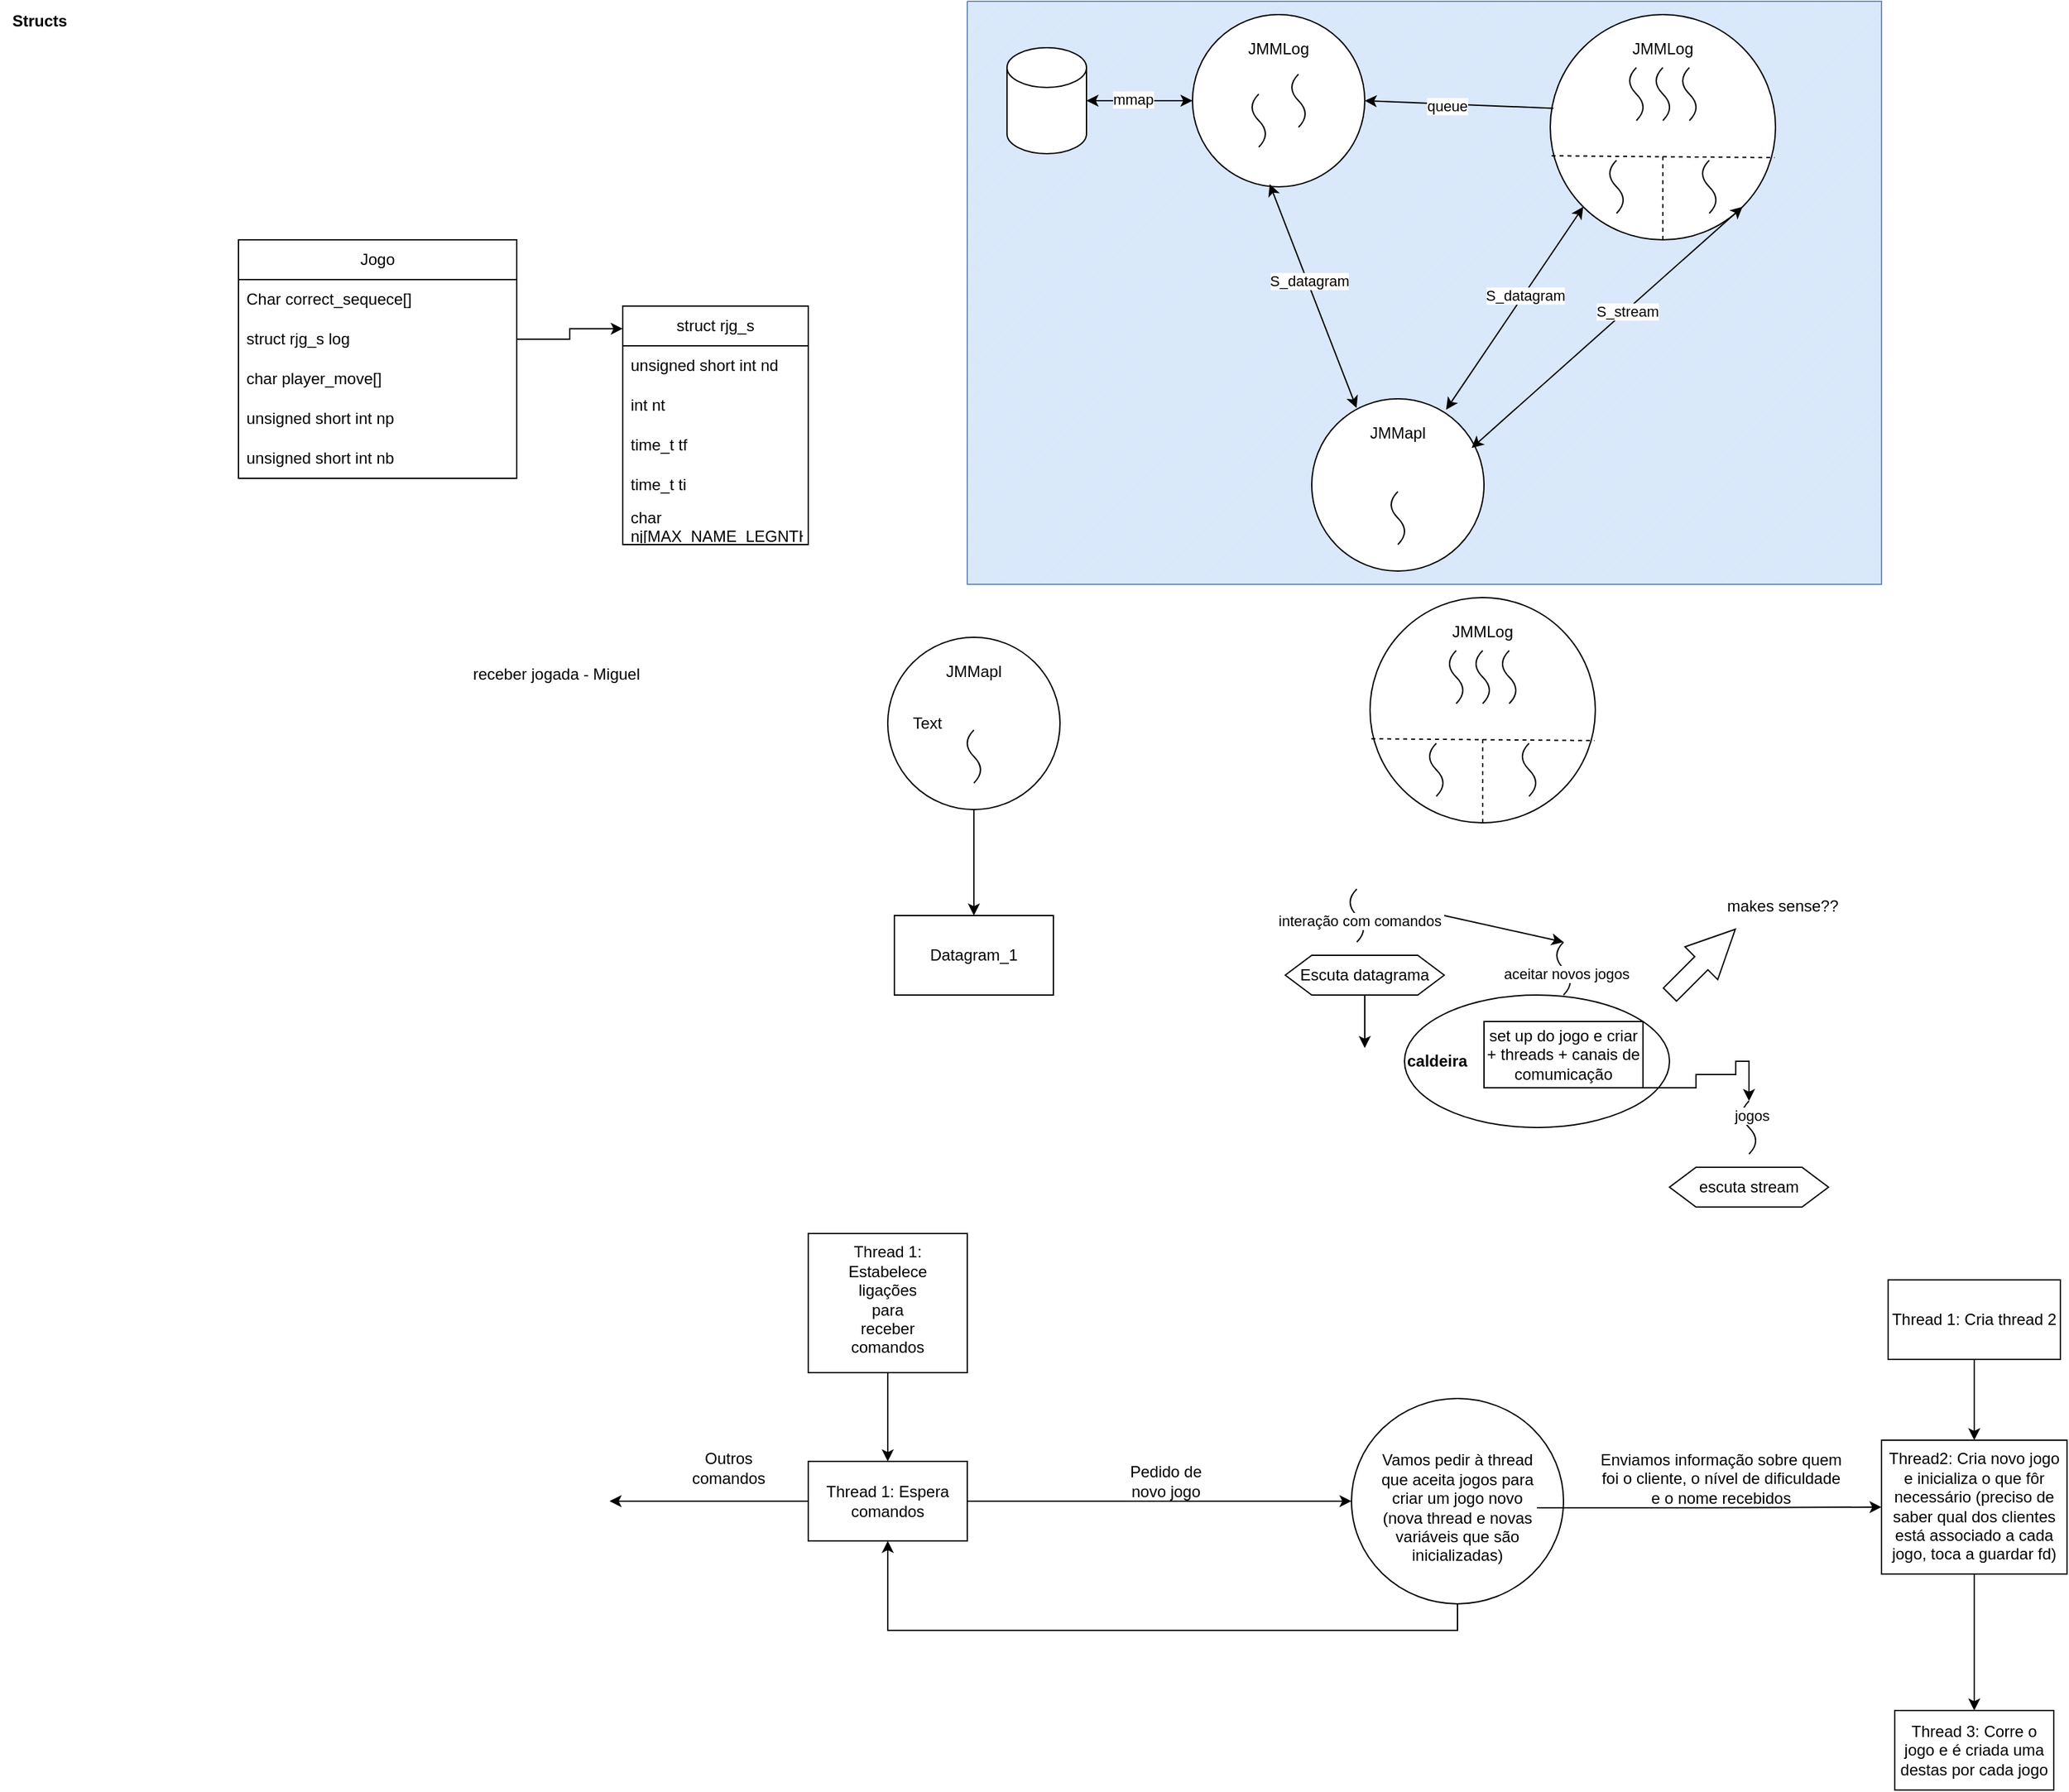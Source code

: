 <mxfile version="26.1.1">
  <diagram id="8d_Tv3xV8jHTPdsMeVaf" name="Page-1">
    <mxGraphModel dx="2261" dy="781" grid="1" gridSize="10" guides="1" tooltips="1" connect="1" arrows="1" fold="1" page="1" pageScale="1" pageWidth="827" pageHeight="1169" math="0" shadow="0">
      <root>
        <mxCell id="0" />
        <mxCell id="1" parent="0" />
        <mxCell id="Th-7SKPegKyFKUl-QJ56-34" value="" style="verticalLabelPosition=bottom;verticalAlign=top;html=1;shape=mxgraph.basic.patternFillRect;fillStyle=diag;step=5;fillStrokeWidth=0.2;fillStrokeColor=#dddddd;fillColor=#dae8fc;strokeColor=#6c8ebf;" parent="1" vertex="1">
          <mxGeometry x="-60" y="60" width="690" height="440" as="geometry" />
        </mxCell>
        <mxCell id="Th-7SKPegKyFKUl-QJ56-32" value="" style="group" parent="1" vertex="1" connectable="0">
          <mxGeometry x="380" y="70" width="170" height="170" as="geometry" />
        </mxCell>
        <mxCell id="Th-7SKPegKyFKUl-QJ56-6" value="JMMLog" style="ellipse;whiteSpace=wrap;html=1;aspect=fixed;verticalAlign=top;spacingTop=12;" parent="Th-7SKPegKyFKUl-QJ56-32" vertex="1">
          <mxGeometry width="170" height="170" as="geometry" />
        </mxCell>
        <mxCell id="Th-7SKPegKyFKUl-QJ56-7" value="" style="curved=1;endArrow=none;html=1;rounded=0;startFill=0;bendable=0;editable=1;movable=1;resizable=1;rotatable=1;deletable=1;locked=0;connectable=1;anchorPointDirection=0;" parent="Th-7SKPegKyFKUl-QJ56-32" edge="1">
          <mxGeometry width="50" height="50" relative="1" as="geometry">
            <mxPoint x="65" y="80" as="sourcePoint" />
            <mxPoint x="65" y="40" as="targetPoint" />
            <Array as="points">
              <mxPoint x="75" y="70" />
              <mxPoint x="55" y="50" />
            </Array>
          </mxGeometry>
        </mxCell>
        <mxCell id="Th-7SKPegKyFKUl-QJ56-10" value="" style="curved=1;endArrow=none;html=1;rounded=0;startFill=0;bendable=0;editable=1;movable=1;resizable=1;rotatable=1;deletable=1;locked=0;connectable=1;anchorPointDirection=0;" parent="Th-7SKPegKyFKUl-QJ56-32" edge="1">
          <mxGeometry width="50" height="50" relative="1" as="geometry">
            <mxPoint x="50" y="150" as="sourcePoint" />
            <mxPoint x="50" y="110" as="targetPoint" />
            <Array as="points">
              <mxPoint x="60" y="140" />
              <mxPoint x="40" y="120" />
            </Array>
          </mxGeometry>
        </mxCell>
        <mxCell id="Th-7SKPegKyFKUl-QJ56-12" value="" style="curved=1;endArrow=none;html=1;rounded=0;startFill=0;bendable=0;editable=1;movable=1;resizable=1;rotatable=1;deletable=1;locked=0;connectable=1;anchorPointDirection=0;" parent="Th-7SKPegKyFKUl-QJ56-32" edge="1">
          <mxGeometry width="50" height="50" relative="1" as="geometry">
            <mxPoint x="85" y="80" as="sourcePoint" />
            <mxPoint x="85" y="40" as="targetPoint" />
            <Array as="points">
              <mxPoint x="95" y="70" />
              <mxPoint x="75" y="50" />
            </Array>
          </mxGeometry>
        </mxCell>
        <mxCell id="Th-7SKPegKyFKUl-QJ56-13" value="" style="curved=1;endArrow=none;html=1;rounded=0;startFill=0;bendable=0;editable=1;movable=1;resizable=1;rotatable=1;deletable=1;locked=0;connectable=1;anchorPointDirection=0;" parent="Th-7SKPegKyFKUl-QJ56-32" edge="1">
          <mxGeometry width="50" height="50" relative="1" as="geometry">
            <mxPoint x="105" y="80" as="sourcePoint" />
            <mxPoint x="105" y="40" as="targetPoint" />
            <Array as="points">
              <mxPoint x="115" y="70" />
              <mxPoint x="95" y="50" />
            </Array>
          </mxGeometry>
        </mxCell>
        <mxCell id="Th-7SKPegKyFKUl-QJ56-14" value="" style="curved=1;endArrow=none;html=1;rounded=0;startFill=0;bendable=0;editable=1;movable=1;resizable=1;rotatable=1;deletable=1;locked=0;connectable=1;anchorPointDirection=0;" parent="Th-7SKPegKyFKUl-QJ56-32" edge="1">
          <mxGeometry width="50" height="50" relative="1" as="geometry">
            <mxPoint x="120" y="150" as="sourcePoint" />
            <mxPoint x="120" y="110" as="targetPoint" />
            <Array as="points">
              <mxPoint x="130" y="140" />
              <mxPoint x="110" y="120" />
            </Array>
          </mxGeometry>
        </mxCell>
        <mxCell id="Th-7SKPegKyFKUl-QJ56-15" value="" style="endArrow=none;dashed=1;html=1;rounded=0;entryX=0.996;entryY=0.635;entryDx=0;entryDy=0;entryPerimeter=0;exitX=0.006;exitY=0.627;exitDx=0;exitDy=0;exitPerimeter=0;" parent="Th-7SKPegKyFKUl-QJ56-32" source="Th-7SKPegKyFKUl-QJ56-6" target="Th-7SKPegKyFKUl-QJ56-6" edge="1">
          <mxGeometry width="50" height="50" relative="1" as="geometry">
            <mxPoint x="20" y="240" as="sourcePoint" />
            <mxPoint x="70" y="190" as="targetPoint" />
          </mxGeometry>
        </mxCell>
        <mxCell id="Th-7SKPegKyFKUl-QJ56-17" value="" style="endArrow=none;dashed=1;html=1;rounded=0;exitX=0.5;exitY=1;exitDx=0;exitDy=0;" parent="Th-7SKPegKyFKUl-QJ56-32" source="Th-7SKPegKyFKUl-QJ56-6" edge="1">
          <mxGeometry width="50" height="50" relative="1" as="geometry">
            <mxPoint x="20" y="240" as="sourcePoint" />
            <mxPoint x="85" y="107" as="targetPoint" />
          </mxGeometry>
        </mxCell>
        <mxCell id="Th-7SKPegKyFKUl-QJ56-8" value="" style="group" parent="1" vertex="1" connectable="0">
          <mxGeometry x="110" y="70" width="130" height="130" as="geometry" />
        </mxCell>
        <mxCell id="Th-7SKPegKyFKUl-QJ56-1" value="JMMLog" style="ellipse;whiteSpace=wrap;html=1;aspect=fixed;verticalAlign=top;spacingTop=12;" parent="Th-7SKPegKyFKUl-QJ56-8" vertex="1">
          <mxGeometry width="130" height="130" as="geometry" />
        </mxCell>
        <mxCell id="Th-7SKPegKyFKUl-QJ56-3" value="" style="curved=1;endArrow=none;html=1;rounded=0;startFill=0;bendable=0;editable=1;movable=1;resizable=1;rotatable=1;deletable=1;locked=0;connectable=1;anchorPointDirection=0;" parent="Th-7SKPegKyFKUl-QJ56-8" edge="1">
          <mxGeometry width="50" height="50" relative="1" as="geometry">
            <mxPoint x="80" y="85" as="sourcePoint" />
            <mxPoint x="80" y="45" as="targetPoint" />
            <Array as="points">
              <mxPoint x="90" y="75" />
              <mxPoint x="70" y="55" />
            </Array>
          </mxGeometry>
        </mxCell>
        <mxCell id="Th-7SKPegKyFKUl-QJ56-5" value="" style="curved=1;endArrow=none;html=1;rounded=0;startFill=0;bendable=0;editable=1;movable=1;resizable=1;rotatable=1;deletable=1;locked=0;connectable=1;anchorPointDirection=0;" parent="Th-7SKPegKyFKUl-QJ56-8" edge="1">
          <mxGeometry width="50" height="50" relative="1" as="geometry">
            <mxPoint x="50" y="100" as="sourcePoint" />
            <mxPoint x="50" y="60" as="targetPoint" />
            <Array as="points">
              <mxPoint x="60" y="90" />
              <mxPoint x="40" y="70" />
            </Array>
          </mxGeometry>
        </mxCell>
        <mxCell id="Th-7SKPegKyFKUl-QJ56-9" value="" style="group" parent="1" vertex="1" connectable="0">
          <mxGeometry x="200" y="360" width="130" height="130" as="geometry" />
        </mxCell>
        <mxCell id="Th-7SKPegKyFKUl-QJ56-2" value="JMMapl" style="ellipse;whiteSpace=wrap;html=1;aspect=fixed;verticalAlign=top;spacingTop=12;" parent="Th-7SKPegKyFKUl-QJ56-9" vertex="1">
          <mxGeometry width="130" height="130" as="geometry" />
        </mxCell>
        <mxCell id="Th-7SKPegKyFKUl-QJ56-4" value="" style="curved=1;endArrow=none;html=1;rounded=0;startFill=0;bendable=0;editable=1;movable=1;resizable=1;rotatable=1;deletable=1;locked=0;connectable=1;anchorPointDirection=0;" parent="Th-7SKPegKyFKUl-QJ56-9" edge="1">
          <mxGeometry width="50" height="50" relative="1" as="geometry">
            <mxPoint x="65" y="110" as="sourcePoint" />
            <mxPoint x="65" y="70" as="targetPoint" />
            <Array as="points">
              <mxPoint x="75" y="100" />
              <mxPoint x="55" y="80" />
            </Array>
          </mxGeometry>
        </mxCell>
        <mxCell id="Th-7SKPegKyFKUl-QJ56-19" value="" style="endArrow=classic;startArrow=classic;html=1;rounded=0;entryX=0;entryY=1;entryDx=0;entryDy=0;exitX=0.78;exitY=0.063;exitDx=0;exitDy=0;exitPerimeter=0;" parent="1" source="Th-7SKPegKyFKUl-QJ56-2" target="Th-7SKPegKyFKUl-QJ56-6" edge="1">
          <mxGeometry width="50" height="50" relative="1" as="geometry">
            <mxPoint x="430" y="270" as="sourcePoint" />
            <mxPoint x="480" y="220" as="targetPoint" />
          </mxGeometry>
        </mxCell>
        <mxCell id="Th-7SKPegKyFKUl-QJ56-20" value="S_datagram" style="edgeLabel;html=1;align=center;verticalAlign=middle;resizable=0;points=[];" parent="Th-7SKPegKyFKUl-QJ56-19" vertex="1" connectable="0">
          <mxGeometry x="0.139" y="-1" relative="1" as="geometry">
            <mxPoint as="offset" />
          </mxGeometry>
        </mxCell>
        <mxCell id="Th-7SKPegKyFKUl-QJ56-21" value="" style="endArrow=classic;startArrow=classic;html=1;rounded=0;entryX=1;entryY=1;entryDx=0;entryDy=0;exitX=0.928;exitY=0.286;exitDx=0;exitDy=0;exitPerimeter=0;" parent="1" source="Th-7SKPegKyFKUl-QJ56-2" target="Th-7SKPegKyFKUl-QJ56-6" edge="1">
          <mxGeometry width="50" height="50" relative="1" as="geometry">
            <mxPoint x="350" y="403" as="sourcePoint" />
            <mxPoint x="484" y="210" as="targetPoint" />
          </mxGeometry>
        </mxCell>
        <mxCell id="Th-7SKPegKyFKUl-QJ56-22" value="S_stream" style="edgeLabel;html=1;align=center;verticalAlign=middle;resizable=0;points=[];" parent="Th-7SKPegKyFKUl-QJ56-21" vertex="1" connectable="0">
          <mxGeometry x="0.139" y="-1" relative="1" as="geometry">
            <mxPoint as="offset" />
          </mxGeometry>
        </mxCell>
        <mxCell id="Th-7SKPegKyFKUl-QJ56-23" value="" style="endArrow=classic;startArrow=classic;html=1;rounded=0;entryX=0.448;entryY=0.984;entryDx=0;entryDy=0;exitX=0.26;exitY=0.053;exitDx=0;exitDy=0;exitPerimeter=0;entryPerimeter=0;" parent="1" source="Th-7SKPegKyFKUl-QJ56-2" target="Th-7SKPegKyFKUl-QJ56-1" edge="1">
          <mxGeometry width="50" height="50" relative="1" as="geometry">
            <mxPoint x="311" y="378" as="sourcePoint" />
            <mxPoint x="445" y="185" as="targetPoint" />
          </mxGeometry>
        </mxCell>
        <mxCell id="Th-7SKPegKyFKUl-QJ56-24" value="S_datagram" style="edgeLabel;html=1;align=center;verticalAlign=middle;resizable=0;points=[];" parent="Th-7SKPegKyFKUl-QJ56-23" vertex="1" connectable="0">
          <mxGeometry x="0.139" y="-1" relative="1" as="geometry">
            <mxPoint as="offset" />
          </mxGeometry>
        </mxCell>
        <mxCell id="Th-7SKPegKyFKUl-QJ56-25" value="" style="endArrow=classic;html=1;rounded=0;entryX=1;entryY=0.5;entryDx=0;entryDy=0;exitX=0.014;exitY=0.416;exitDx=0;exitDy=0;exitPerimeter=0;" parent="1" source="Th-7SKPegKyFKUl-QJ56-6" target="Th-7SKPegKyFKUl-QJ56-1" edge="1">
          <mxGeometry width="50" height="50" relative="1" as="geometry">
            <mxPoint x="430" y="270" as="sourcePoint" />
            <mxPoint x="480" y="220" as="targetPoint" />
          </mxGeometry>
        </mxCell>
        <mxCell id="Th-7SKPegKyFKUl-QJ56-26" value="queue" style="edgeLabel;html=1;align=center;verticalAlign=middle;resizable=0;points=[];" parent="Th-7SKPegKyFKUl-QJ56-25" vertex="1" connectable="0">
          <mxGeometry x="0.131" y="1" relative="1" as="geometry">
            <mxPoint as="offset" />
          </mxGeometry>
        </mxCell>
        <mxCell id="Th-7SKPegKyFKUl-QJ56-27" value="" style="shape=cylinder3;whiteSpace=wrap;html=1;boundedLbl=1;backgroundOutline=1;size=15;" parent="1" vertex="1">
          <mxGeometry x="-30" y="95" width="60" height="80" as="geometry" />
        </mxCell>
        <mxCell id="Th-7SKPegKyFKUl-QJ56-28" value="" style="endArrow=classic;startArrow=classic;html=1;rounded=0;entryX=1;entryY=0.5;entryDx=0;entryDy=0;exitX=0;exitY=0.5;exitDx=0;exitDy=0;entryPerimeter=0;" parent="1" source="Th-7SKPegKyFKUl-QJ56-1" target="Th-7SKPegKyFKUl-QJ56-27" edge="1">
          <mxGeometry width="50" height="50" relative="1" as="geometry">
            <mxPoint x="244" y="377" as="sourcePoint" />
            <mxPoint x="178" y="208" as="targetPoint" />
          </mxGeometry>
        </mxCell>
        <mxCell id="Th-7SKPegKyFKUl-QJ56-29" value="mmap" style="edgeLabel;html=1;align=center;verticalAlign=middle;resizable=0;points=[];" parent="Th-7SKPegKyFKUl-QJ56-28" vertex="1" connectable="0">
          <mxGeometry x="0.139" y="-1" relative="1" as="geometry">
            <mxPoint as="offset" />
          </mxGeometry>
        </mxCell>
        <mxCell id="Th-7SKPegKyFKUl-QJ56-35" value="" style="group" parent="1" vertex="1" connectable="0">
          <mxGeometry x="-120" y="540" width="130" height="130" as="geometry" />
        </mxCell>
        <mxCell id="Th-7SKPegKyFKUl-QJ56-36" value="JMMapl" style="ellipse;whiteSpace=wrap;html=1;aspect=fixed;verticalAlign=top;spacingTop=12;" parent="Th-7SKPegKyFKUl-QJ56-35" vertex="1">
          <mxGeometry width="130" height="130" as="geometry" />
        </mxCell>
        <mxCell id="Th-7SKPegKyFKUl-QJ56-37" value="" style="curved=1;endArrow=none;html=1;rounded=0;startFill=0;bendable=0;editable=1;movable=1;resizable=1;rotatable=1;deletable=1;locked=0;connectable=1;anchorPointDirection=0;" parent="Th-7SKPegKyFKUl-QJ56-35" edge="1">
          <mxGeometry width="50" height="50" relative="1" as="geometry">
            <mxPoint x="65" y="110" as="sourcePoint" />
            <mxPoint x="65" y="70" as="targetPoint" />
            <Array as="points">
              <mxPoint x="75" y="100" />
              <mxPoint x="55" y="80" />
            </Array>
          </mxGeometry>
        </mxCell>
        <mxCell id="Th-7SKPegKyFKUl-QJ56-38" value="Datagram_1" style="rounded=0;whiteSpace=wrap;html=1;" parent="1" vertex="1">
          <mxGeometry x="-115" y="750" width="120" height="60" as="geometry" />
        </mxCell>
        <mxCell id="Th-7SKPegKyFKUl-QJ56-39" style="edgeStyle=orthogonalEdgeStyle;rounded=0;orthogonalLoop=1;jettySize=auto;html=1;entryX=0.5;entryY=0;entryDx=0;entryDy=0;" parent="1" source="Th-7SKPegKyFKUl-QJ56-36" target="Th-7SKPegKyFKUl-QJ56-38" edge="1">
          <mxGeometry relative="1" as="geometry" />
        </mxCell>
        <mxCell id="HVZy2vT5VocTmCp-7T6i-1" value="Jogo" style="swimlane;fontStyle=0;childLayout=stackLayout;horizontal=1;startSize=30;horizontalStack=0;resizeParent=1;resizeParentMax=0;resizeLast=0;collapsible=1;marginBottom=0;whiteSpace=wrap;html=1;" parent="1" vertex="1">
          <mxGeometry x="-610" y="240" width="210" height="180" as="geometry" />
        </mxCell>
        <mxCell id="HVZy2vT5VocTmCp-7T6i-2" value="Char correct_sequece[]" style="text;strokeColor=none;fillColor=none;align=left;verticalAlign=middle;spacingLeft=4;spacingRight=4;overflow=hidden;points=[[0,0.5],[1,0.5]];portConstraint=eastwest;rotatable=0;whiteSpace=wrap;html=1;" parent="HVZy2vT5VocTmCp-7T6i-1" vertex="1">
          <mxGeometry y="30" width="210" height="30" as="geometry" />
        </mxCell>
        <mxCell id="HVZy2vT5VocTmCp-7T6i-39" value="&lt;span style=&quot;text-align: center;&quot;&gt;struct rjg_s log&lt;/span&gt;" style="text;strokeColor=none;fillColor=none;align=left;verticalAlign=middle;spacingLeft=4;spacingRight=4;overflow=hidden;points=[[0,0.5],[1,0.5]];portConstraint=eastwest;rotatable=0;whiteSpace=wrap;html=1;" parent="HVZy2vT5VocTmCp-7T6i-1" vertex="1">
          <mxGeometry y="60" width="210" height="30" as="geometry" />
        </mxCell>
        <mxCell id="HVZy2vT5VocTmCp-7T6i-42" value="char player_move[]" style="text;strokeColor=none;fillColor=none;align=left;verticalAlign=middle;spacingLeft=4;spacingRight=4;overflow=hidden;points=[[0,0.5],[1,0.5]];portConstraint=eastwest;rotatable=0;whiteSpace=wrap;html=1;" parent="HVZy2vT5VocTmCp-7T6i-1" vertex="1">
          <mxGeometry y="90" width="210" height="30" as="geometry" />
        </mxCell>
        <mxCell id="HVZy2vT5VocTmCp-7T6i-43" value="unsigned short int np" style="text;strokeColor=none;fillColor=none;align=left;verticalAlign=middle;spacingLeft=4;spacingRight=4;overflow=hidden;points=[[0,0.5],[1,0.5]];portConstraint=eastwest;rotatable=0;whiteSpace=wrap;html=1;" parent="HVZy2vT5VocTmCp-7T6i-1" vertex="1">
          <mxGeometry y="120" width="210" height="30" as="geometry" />
        </mxCell>
        <mxCell id="HVZy2vT5VocTmCp-7T6i-44" value="unsigned short int nb" style="text;strokeColor=none;fillColor=none;align=left;verticalAlign=middle;spacingLeft=4;spacingRight=4;overflow=hidden;points=[[0,0.5],[1,0.5]];portConstraint=eastwest;rotatable=0;whiteSpace=wrap;html=1;" parent="HVZy2vT5VocTmCp-7T6i-1" vertex="1">
          <mxGeometry y="150" width="210" height="30" as="geometry" />
        </mxCell>
        <mxCell id="HVZy2vT5VocTmCp-7T6i-35" value="struct rjg_s" style="swimlane;fontStyle=0;childLayout=stackLayout;horizontal=1;startSize=30;horizontalStack=0;resizeParent=1;resizeParentMax=0;resizeLast=0;collapsible=1;marginBottom=0;whiteSpace=wrap;html=1;" parent="1" vertex="1">
          <mxGeometry x="-320" y="290" width="140" height="180" as="geometry" />
        </mxCell>
        <mxCell id="HVZy2vT5VocTmCp-7T6i-3" value="unsigned short int nd" style="text;strokeColor=none;fillColor=none;align=left;verticalAlign=middle;spacingLeft=4;spacingRight=4;overflow=hidden;points=[[0,0.5],[1,0.5]];portConstraint=eastwest;rotatable=0;whiteSpace=wrap;html=1;" parent="HVZy2vT5VocTmCp-7T6i-35" vertex="1">
          <mxGeometry y="30" width="140" height="30" as="geometry" />
        </mxCell>
        <mxCell id="HVZy2vT5VocTmCp-7T6i-34" value="int nt" style="text;strokeColor=none;fillColor=none;align=left;verticalAlign=middle;spacingLeft=4;spacingRight=4;overflow=hidden;points=[[0,0.5],[1,0.5]];portConstraint=eastwest;rotatable=0;whiteSpace=wrap;html=1;" parent="HVZy2vT5VocTmCp-7T6i-35" vertex="1">
          <mxGeometry y="60" width="140" height="30" as="geometry" />
        </mxCell>
        <mxCell id="HVZy2vT5VocTmCp-7T6i-33" value="time_t tf" style="text;strokeColor=none;fillColor=none;align=left;verticalAlign=middle;spacingLeft=4;spacingRight=4;overflow=hidden;points=[[0,0.5],[1,0.5]];portConstraint=eastwest;rotatable=0;whiteSpace=wrap;html=1;" parent="HVZy2vT5VocTmCp-7T6i-35" vertex="1">
          <mxGeometry y="90" width="140" height="30" as="geometry" />
        </mxCell>
        <mxCell id="HVZy2vT5VocTmCp-7T6i-32" value="time_t ti" style="text;strokeColor=none;fillColor=none;align=left;verticalAlign=middle;spacingLeft=4;spacingRight=4;overflow=hidden;points=[[0,0.5],[1,0.5]];portConstraint=eastwest;rotatable=0;whiteSpace=wrap;html=1;" parent="HVZy2vT5VocTmCp-7T6i-35" vertex="1">
          <mxGeometry y="120" width="140" height="30" as="geometry" />
        </mxCell>
        <mxCell id="HVZy2vT5VocTmCp-7T6i-4" value="char nj[MAX_NAME_LEGNTH]" style="text;strokeColor=none;fillColor=none;align=left;verticalAlign=middle;spacingLeft=4;spacingRight=4;overflow=hidden;points=[[0,0.5],[1,0.5]];portConstraint=eastwest;rotatable=0;whiteSpace=wrap;html=1;" parent="HVZy2vT5VocTmCp-7T6i-35" vertex="1">
          <mxGeometry y="150" width="140" height="30" as="geometry" />
        </mxCell>
        <mxCell id="HVZy2vT5VocTmCp-7T6i-40" style="edgeStyle=orthogonalEdgeStyle;rounded=0;orthogonalLoop=1;jettySize=auto;html=1;entryX=0;entryY=0.095;entryDx=0;entryDy=0;entryPerimeter=0;" parent="1" source="HVZy2vT5VocTmCp-7T6i-39" target="HVZy2vT5VocTmCp-7T6i-35" edge="1">
          <mxGeometry relative="1" as="geometry" />
        </mxCell>
        <mxCell id="HVZy2vT5VocTmCp-7T6i-45" value="&lt;b&gt;Structs&lt;/b&gt;" style="text;html=1;align=center;verticalAlign=middle;whiteSpace=wrap;rounded=0;" parent="1" vertex="1">
          <mxGeometry x="-790" y="60" width="60" height="30" as="geometry" />
        </mxCell>
        <mxCell id="HVZy2vT5VocTmCp-7T6i-46" value="" style="group" parent="1" vertex="1" connectable="0">
          <mxGeometry x="244" y="510" width="170" height="170" as="geometry" />
        </mxCell>
        <mxCell id="HVZy2vT5VocTmCp-7T6i-47" value="JMMLog" style="ellipse;whiteSpace=wrap;html=1;aspect=fixed;verticalAlign=top;spacingTop=12;" parent="HVZy2vT5VocTmCp-7T6i-46" vertex="1">
          <mxGeometry width="170" height="170" as="geometry" />
        </mxCell>
        <mxCell id="HVZy2vT5VocTmCp-7T6i-48" value="" style="curved=1;endArrow=none;html=1;rounded=0;startFill=0;bendable=0;editable=1;movable=1;resizable=1;rotatable=1;deletable=1;locked=0;connectable=1;anchorPointDirection=0;" parent="HVZy2vT5VocTmCp-7T6i-46" edge="1">
          <mxGeometry width="50" height="50" relative="1" as="geometry">
            <mxPoint x="65" y="80" as="sourcePoint" />
            <mxPoint x="65" y="40" as="targetPoint" />
            <Array as="points">
              <mxPoint x="75" y="70" />
              <mxPoint x="55" y="50" />
            </Array>
          </mxGeometry>
        </mxCell>
        <mxCell id="HVZy2vT5VocTmCp-7T6i-49" value="" style="curved=1;endArrow=none;html=1;rounded=0;startFill=0;bendable=0;editable=1;movable=1;resizable=1;rotatable=1;deletable=1;locked=0;connectable=1;anchorPointDirection=0;" parent="HVZy2vT5VocTmCp-7T6i-46" edge="1">
          <mxGeometry width="50" height="50" relative="1" as="geometry">
            <mxPoint x="50" y="150" as="sourcePoint" />
            <mxPoint x="50" y="110" as="targetPoint" />
            <Array as="points">
              <mxPoint x="60" y="140" />
              <mxPoint x="40" y="120" />
            </Array>
          </mxGeometry>
        </mxCell>
        <mxCell id="HVZy2vT5VocTmCp-7T6i-50" value="" style="curved=1;endArrow=none;html=1;rounded=0;startFill=0;bendable=0;editable=1;movable=1;resizable=1;rotatable=1;deletable=1;locked=0;connectable=1;anchorPointDirection=0;" parent="HVZy2vT5VocTmCp-7T6i-46" edge="1">
          <mxGeometry width="50" height="50" relative="1" as="geometry">
            <mxPoint x="85" y="80" as="sourcePoint" />
            <mxPoint x="85" y="40" as="targetPoint" />
            <Array as="points">
              <mxPoint x="95" y="70" />
              <mxPoint x="75" y="50" />
            </Array>
          </mxGeometry>
        </mxCell>
        <mxCell id="HVZy2vT5VocTmCp-7T6i-51" value="" style="curved=1;endArrow=none;html=1;rounded=0;startFill=0;bendable=0;editable=1;movable=1;resizable=1;rotatable=1;deletable=1;locked=0;connectable=1;anchorPointDirection=0;" parent="HVZy2vT5VocTmCp-7T6i-46" edge="1">
          <mxGeometry width="50" height="50" relative="1" as="geometry">
            <mxPoint x="105" y="80" as="sourcePoint" />
            <mxPoint x="105" y="40" as="targetPoint" />
            <Array as="points">
              <mxPoint x="115" y="70" />
              <mxPoint x="95" y="50" />
            </Array>
          </mxGeometry>
        </mxCell>
        <mxCell id="HVZy2vT5VocTmCp-7T6i-52" value="" style="curved=1;endArrow=none;html=1;rounded=0;startFill=0;bendable=0;editable=1;movable=1;resizable=1;rotatable=1;deletable=1;locked=0;connectable=1;anchorPointDirection=0;" parent="HVZy2vT5VocTmCp-7T6i-46" edge="1">
          <mxGeometry width="50" height="50" relative="1" as="geometry">
            <mxPoint x="120" y="150" as="sourcePoint" />
            <mxPoint x="120" y="110" as="targetPoint" />
            <Array as="points">
              <mxPoint x="130" y="140" />
              <mxPoint x="110" y="120" />
            </Array>
          </mxGeometry>
        </mxCell>
        <mxCell id="HVZy2vT5VocTmCp-7T6i-53" value="" style="endArrow=none;dashed=1;html=1;rounded=0;entryX=0.996;entryY=0.635;entryDx=0;entryDy=0;entryPerimeter=0;exitX=0.006;exitY=0.627;exitDx=0;exitDy=0;exitPerimeter=0;" parent="HVZy2vT5VocTmCp-7T6i-46" source="HVZy2vT5VocTmCp-7T6i-47" target="HVZy2vT5VocTmCp-7T6i-47" edge="1">
          <mxGeometry width="50" height="50" relative="1" as="geometry">
            <mxPoint x="20" y="240" as="sourcePoint" />
            <mxPoint x="70" y="190" as="targetPoint" />
          </mxGeometry>
        </mxCell>
        <mxCell id="HVZy2vT5VocTmCp-7T6i-54" value="" style="endArrow=none;dashed=1;html=1;rounded=0;exitX=0.5;exitY=1;exitDx=0;exitDy=0;" parent="HVZy2vT5VocTmCp-7T6i-46" source="HVZy2vT5VocTmCp-7T6i-47" edge="1">
          <mxGeometry width="50" height="50" relative="1" as="geometry">
            <mxPoint x="20" y="240" as="sourcePoint" />
            <mxPoint x="85" y="107" as="targetPoint" />
          </mxGeometry>
        </mxCell>
        <mxCell id="HVZy2vT5VocTmCp-7T6i-58" value="" style="curved=1;endArrow=none;html=1;rounded=0;startFill=0;bendable=0;editable=1;movable=1;resizable=1;rotatable=1;deletable=1;locked=0;connectable=1;anchorPointDirection=0;" parent="1" edge="1">
          <mxGeometry width="50" height="50" relative="1" as="geometry">
            <mxPoint x="234" y="770" as="sourcePoint" />
            <mxPoint x="234" y="730" as="targetPoint" />
            <Array as="points">
              <mxPoint x="244" y="760" />
              <mxPoint x="224" y="740" />
            </Array>
          </mxGeometry>
        </mxCell>
        <mxCell id="HVZy2vT5VocTmCp-7T6i-59" value="interação com comandos" style="edgeLabel;html=1;align=center;verticalAlign=middle;resizable=0;points=[];" parent="HVZy2vT5VocTmCp-7T6i-58" vertex="1" connectable="0">
          <mxGeometry x="-0.134" y="1" relative="1" as="geometry">
            <mxPoint as="offset" />
          </mxGeometry>
        </mxCell>
        <mxCell id="HVZy2vT5VocTmCp-7T6i-61" style="edgeStyle=orthogonalEdgeStyle;rounded=0;orthogonalLoop=1;jettySize=auto;html=1;" parent="1" source="HVZy2vT5VocTmCp-7T6i-60" edge="1">
          <mxGeometry relative="1" as="geometry">
            <mxPoint x="240" y="850" as="targetPoint" />
          </mxGeometry>
        </mxCell>
        <mxCell id="HVZy2vT5VocTmCp-7T6i-60" value="Escuta datagrama" style="shape=hexagon;perimeter=hexagonPerimeter2;whiteSpace=wrap;html=1;fixedSize=1;" parent="1" vertex="1">
          <mxGeometry x="180" y="780" width="120" height="30" as="geometry" />
        </mxCell>
        <mxCell id="HVZy2vT5VocTmCp-7T6i-62" value="" style="curved=1;endArrow=none;html=1;rounded=0;startFill=0;bendable=0;editable=1;movable=1;resizable=1;rotatable=1;deletable=1;locked=0;connectable=1;anchorPointDirection=0;" parent="1" edge="1">
          <mxGeometry width="50" height="50" relative="1" as="geometry">
            <mxPoint x="390" y="810" as="sourcePoint" />
            <mxPoint x="390" y="770" as="targetPoint" />
            <Array as="points">
              <mxPoint x="400" y="800" />
              <mxPoint x="380" y="780" />
            </Array>
          </mxGeometry>
        </mxCell>
        <mxCell id="HVZy2vT5VocTmCp-7T6i-63" value="aceitar novos jogos" style="edgeLabel;html=1;align=center;verticalAlign=middle;resizable=0;points=[];" parent="HVZy2vT5VocTmCp-7T6i-62" vertex="1" connectable="0">
          <mxGeometry x="-0.134" y="1" relative="1" as="geometry">
            <mxPoint as="offset" />
          </mxGeometry>
        </mxCell>
        <mxCell id="HVZy2vT5VocTmCp-7T6i-64" value="" style="endArrow=classic;html=1;rounded=0;" parent="1" edge="1">
          <mxGeometry width="50" height="50" relative="1" as="geometry">
            <mxPoint x="300" y="750" as="sourcePoint" />
            <mxPoint x="390" y="770" as="targetPoint" />
          </mxGeometry>
        </mxCell>
        <mxCell id="HVZy2vT5VocTmCp-7T6i-68" style="edgeStyle=orthogonalEdgeStyle;rounded=0;orthogonalLoop=1;jettySize=auto;html=1;" parent="1" source="HVZy2vT5VocTmCp-7T6i-65" edge="1">
          <mxGeometry relative="1" as="geometry">
            <mxPoint x="530" y="890" as="targetPoint" />
            <Array as="points">
              <mxPoint x="390" y="880" />
              <mxPoint x="490" y="880" />
              <mxPoint x="490" y="870" />
              <mxPoint x="520" y="870" />
              <mxPoint x="520" y="860" />
              <mxPoint x="530" y="860" />
            </Array>
          </mxGeometry>
        </mxCell>
        <mxCell id="HVZy2vT5VocTmCp-7T6i-65" value="set up do jogo e criar + threads + canais de comumicação" style="rounded=0;whiteSpace=wrap;html=1;" parent="1" vertex="1">
          <mxGeometry x="330" y="830" width="120" height="50" as="geometry" />
        </mxCell>
        <mxCell id="HVZy2vT5VocTmCp-7T6i-66" value="" style="curved=1;endArrow=none;html=1;rounded=0;startFill=0;bendable=0;editable=1;movable=1;resizable=1;rotatable=1;deletable=1;locked=0;connectable=1;anchorPointDirection=0;" parent="1" edge="1">
          <mxGeometry width="50" height="50" relative="1" as="geometry">
            <mxPoint x="530" y="930" as="sourcePoint" />
            <mxPoint x="530" y="890" as="targetPoint" />
            <Array as="points">
              <mxPoint x="540" y="920" />
              <mxPoint x="520" y="900" />
            </Array>
          </mxGeometry>
        </mxCell>
        <mxCell id="HVZy2vT5VocTmCp-7T6i-67" value="jogos" style="edgeLabel;html=1;align=center;verticalAlign=middle;resizable=0;points=[];" parent="HVZy2vT5VocTmCp-7T6i-66" vertex="1" connectable="0">
          <mxGeometry x="-0.134" y="1" relative="1" as="geometry">
            <mxPoint y="-13" as="offset" />
          </mxGeometry>
        </mxCell>
        <mxCell id="HVZy2vT5VocTmCp-7T6i-69" value="escuta stream" style="shape=hexagon;perimeter=hexagonPerimeter2;whiteSpace=wrap;html=1;fixedSize=1;" parent="1" vertex="1">
          <mxGeometry x="470" y="940" width="120" height="30" as="geometry" />
        </mxCell>
        <mxCell id="HVZy2vT5VocTmCp-7T6i-70" value="" style="shape=flexArrow;endArrow=classic;html=1;rounded=0;width=14;endSize=11.75;" parent="1" edge="1">
          <mxGeometry width="50" height="50" relative="1" as="geometry">
            <mxPoint x="470" y="810" as="sourcePoint" />
            <mxPoint x="520" y="760" as="targetPoint" />
          </mxGeometry>
        </mxCell>
        <mxCell id="HVZy2vT5VocTmCp-7T6i-71" value="makes sense??" style="text;html=1;align=center;verticalAlign=middle;resizable=0;points=[];autosize=1;strokeColor=none;fillColor=none;" parent="1" vertex="1">
          <mxGeometry x="500" y="728" width="110" height="30" as="geometry" />
        </mxCell>
        <mxCell id="HVZy2vT5VocTmCp-7T6i-72" value="Text" style="text;html=1;align=center;verticalAlign=middle;whiteSpace=wrap;rounded=0;" parent="1" vertex="1">
          <mxGeometry x="-120" y="590" width="60" height="30" as="geometry" />
        </mxCell>
        <mxCell id="HVZy2vT5VocTmCp-7T6i-73" value="receber jogada - Miguel&lt;div&gt;&lt;br&gt;&lt;/div&gt;" style="text;html=1;align=center;verticalAlign=middle;whiteSpace=wrap;rounded=0;" parent="1" vertex="1">
          <mxGeometry x="-450" y="560" width="160" height="30" as="geometry" />
        </mxCell>
        <mxCell id="HVZy2vT5VocTmCp-7T6i-74" value="&lt;b&gt;caldeira&lt;/b&gt;" style="ellipse;whiteSpace=wrap;html=1;fillColor=none;align=left;" parent="1" vertex="1">
          <mxGeometry x="270" y="810" width="200" height="100" as="geometry" />
        </mxCell>
        <mxCell id="n_w2t4fLf4rySCo6PCcj-6" value="Pedido de novo jogo" style="text;html=1;align=center;verticalAlign=middle;whiteSpace=wrap;rounded=0;" vertex="1" parent="1">
          <mxGeometry x="60" y="1161.97" width="60" height="30" as="geometry" />
        </mxCell>
        <mxCell id="n_w2t4fLf4rySCo6PCcj-18" style="edgeStyle=orthogonalEdgeStyle;rounded=0;orthogonalLoop=1;jettySize=auto;html=1;exitX=0.5;exitY=1;exitDx=0;exitDy=0;entryX=0.5;entryY=1;entryDx=0;entryDy=0;" edge="1" parent="1" source="n_w2t4fLf4rySCo6PCcj-7" target="n_w2t4fLf4rySCo6PCcj-15">
          <mxGeometry relative="1" as="geometry" />
        </mxCell>
        <mxCell id="n_w2t4fLf4rySCo6PCcj-7" value="" style="ellipse;whiteSpace=wrap;html=1;" vertex="1" parent="1">
          <mxGeometry x="230" y="1114.47" width="160" height="155" as="geometry" />
        </mxCell>
        <mxCell id="n_w2t4fLf4rySCo6PCcj-9" style="edgeStyle=orthogonalEdgeStyle;rounded=0;orthogonalLoop=1;jettySize=auto;html=1;entryX=0;entryY=0.5;entryDx=0;entryDy=0;" edge="1" parent="1" source="n_w2t4fLf4rySCo6PCcj-8" target="n_w2t4fLf4rySCo6PCcj-10">
          <mxGeometry relative="1" as="geometry">
            <mxPoint x="520" y="1197" as="targetPoint" />
          </mxGeometry>
        </mxCell>
        <mxCell id="n_w2t4fLf4rySCo6PCcj-8" value="Vamos pedir à thread que aceita jogos para criar um jogo novo (nova thread e novas variáveis que são inicializadas)" style="text;html=1;align=center;verticalAlign=middle;whiteSpace=wrap;rounded=0;" vertex="1" parent="1">
          <mxGeometry x="250" y="1181.97" width="120" height="30" as="geometry" />
        </mxCell>
        <mxCell id="n_w2t4fLf4rySCo6PCcj-25" style="edgeStyle=orthogonalEdgeStyle;rounded=0;orthogonalLoop=1;jettySize=auto;html=1;" edge="1" parent="1" source="n_w2t4fLf4rySCo6PCcj-10">
          <mxGeometry relative="1" as="geometry">
            <mxPoint x="700" y="1350" as="targetPoint" />
          </mxGeometry>
        </mxCell>
        <mxCell id="n_w2t4fLf4rySCo6PCcj-10" value="Thread2: Cria novo jogo e inicializa o que fôr necessário (preciso de saber qual dos clientes está associado a cada jogo, toca a guardar fd)" style="rounded=0;whiteSpace=wrap;html=1;" vertex="1" parent="1">
          <mxGeometry x="630" y="1145.97" width="140" height="101" as="geometry" />
        </mxCell>
        <mxCell id="n_w2t4fLf4rySCo6PCcj-16" style="edgeStyle=orthogonalEdgeStyle;rounded=0;orthogonalLoop=1;jettySize=auto;html=1;exitX=0.5;exitY=1;exitDx=0;exitDy=0;entryX=0.5;entryY=0;entryDx=0;entryDy=0;" edge="1" parent="1" source="n_w2t4fLf4rySCo6PCcj-13" target="n_w2t4fLf4rySCo6PCcj-15">
          <mxGeometry relative="1" as="geometry" />
        </mxCell>
        <mxCell id="n_w2t4fLf4rySCo6PCcj-13" value="" style="rounded=0;whiteSpace=wrap;html=1;" vertex="1" parent="1">
          <mxGeometry x="-180" y="990" width="120" height="105" as="geometry" />
        </mxCell>
        <mxCell id="n_w2t4fLf4rySCo6PCcj-14" value="Thread 1: Estabelece ligações para receber comandos" style="text;html=1;align=center;verticalAlign=middle;whiteSpace=wrap;rounded=0;" vertex="1" parent="1">
          <mxGeometry x="-150" y="1025" width="60" height="30" as="geometry" />
        </mxCell>
        <mxCell id="n_w2t4fLf4rySCo6PCcj-17" style="edgeStyle=orthogonalEdgeStyle;rounded=0;orthogonalLoop=1;jettySize=auto;html=1;exitX=1;exitY=0.5;exitDx=0;exitDy=0;entryX=0;entryY=0.5;entryDx=0;entryDy=0;" edge="1" parent="1" source="n_w2t4fLf4rySCo6PCcj-15" target="n_w2t4fLf4rySCo6PCcj-7">
          <mxGeometry relative="1" as="geometry" />
        </mxCell>
        <mxCell id="n_w2t4fLf4rySCo6PCcj-21" style="edgeStyle=orthogonalEdgeStyle;rounded=0;orthogonalLoop=1;jettySize=auto;html=1;exitX=0;exitY=0.5;exitDx=0;exitDy=0;" edge="1" parent="1" source="n_w2t4fLf4rySCo6PCcj-15">
          <mxGeometry relative="1" as="geometry">
            <mxPoint x="-330" y="1192" as="targetPoint" />
          </mxGeometry>
        </mxCell>
        <mxCell id="n_w2t4fLf4rySCo6PCcj-15" value="Thread 1: Espera comandos" style="rounded=0;whiteSpace=wrap;html=1;" vertex="1" parent="1">
          <mxGeometry x="-180" y="1161.97" width="120" height="60" as="geometry" />
        </mxCell>
        <mxCell id="n_w2t4fLf4rySCo6PCcj-20" value="Outros comandos" style="text;html=1;align=center;verticalAlign=middle;whiteSpace=wrap;rounded=0;" vertex="1" parent="1">
          <mxGeometry x="-270" y="1151.97" width="60" height="30" as="geometry" />
        </mxCell>
        <mxCell id="n_w2t4fLf4rySCo6PCcj-24" style="edgeStyle=orthogonalEdgeStyle;rounded=0;orthogonalLoop=1;jettySize=auto;html=1;entryX=0.5;entryY=0;entryDx=0;entryDy=0;" edge="1" parent="1" source="n_w2t4fLf4rySCo6PCcj-23" target="n_w2t4fLf4rySCo6PCcj-10">
          <mxGeometry relative="1" as="geometry" />
        </mxCell>
        <mxCell id="n_w2t4fLf4rySCo6PCcj-23" value="Thread 1: Cria thread 2" style="rounded=0;whiteSpace=wrap;html=1;" vertex="1" parent="1">
          <mxGeometry x="635" y="1025" width="130" height="60" as="geometry" />
        </mxCell>
        <mxCell id="n_w2t4fLf4rySCo6PCcj-26" value="Thread 3: Corre o jogo e é criada uma destas por cada jogo" style="rounded=0;whiteSpace=wrap;html=1;" vertex="1" parent="1">
          <mxGeometry x="640" y="1350" width="120" height="60" as="geometry" />
        </mxCell>
        <mxCell id="n_w2t4fLf4rySCo6PCcj-30" value="Enviamos informação sobre quem foi o cliente, o nível de dificuldade e o nome recebidos" style="text;html=1;align=center;verticalAlign=middle;whiteSpace=wrap;rounded=0;" vertex="1" parent="1">
          <mxGeometry x="414" y="1160" width="190" height="30" as="geometry" />
        </mxCell>
      </root>
    </mxGraphModel>
  </diagram>
</mxfile>
